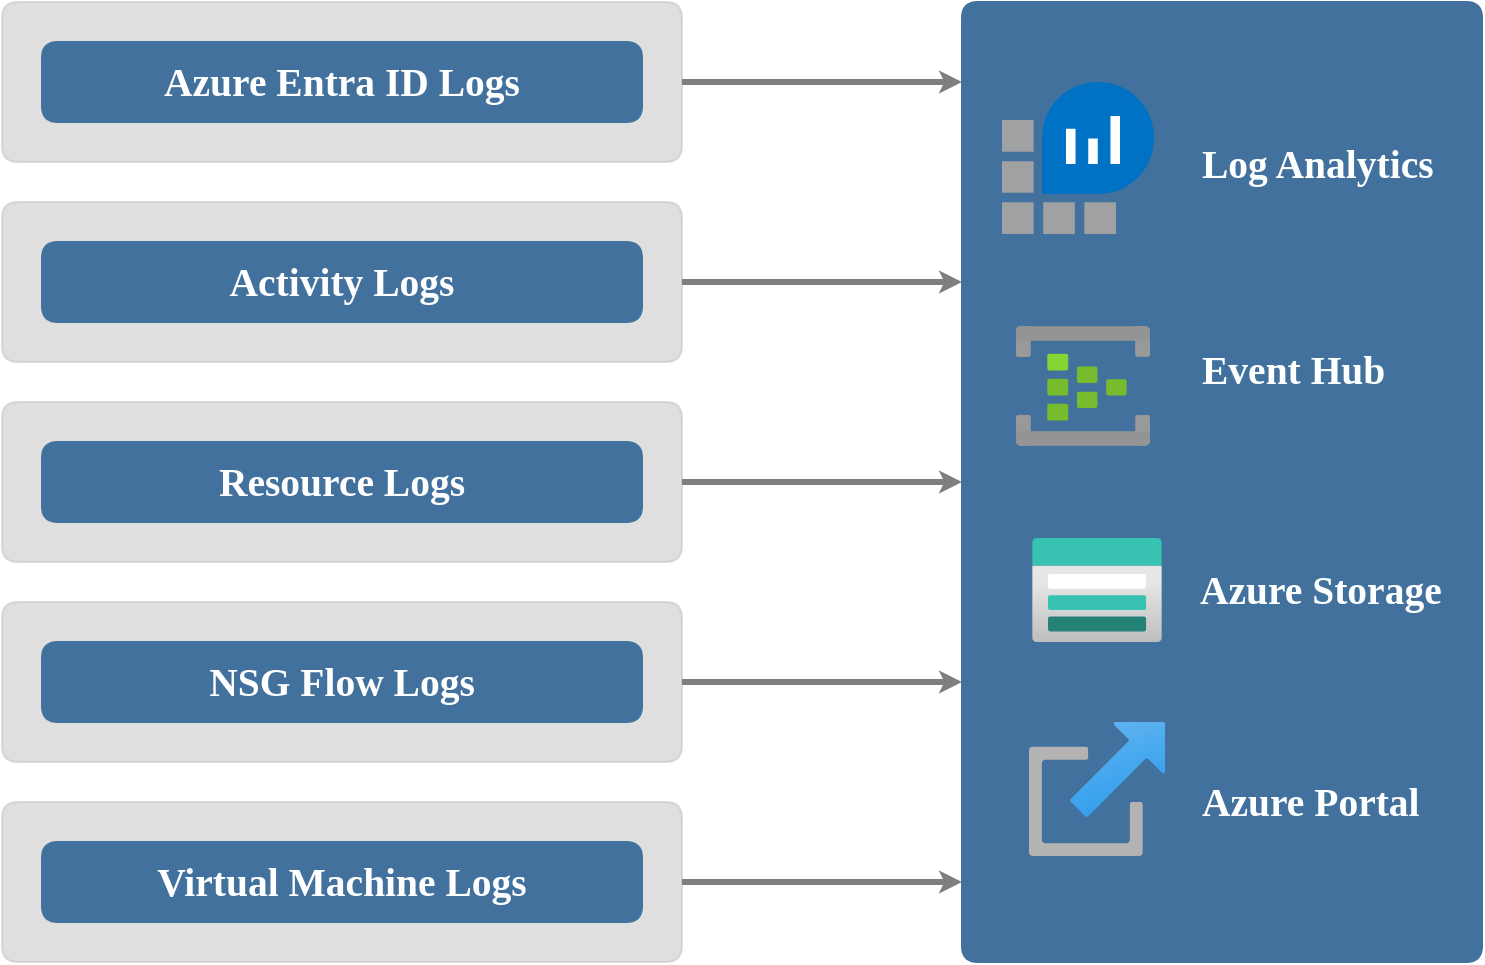 <mxfile version="24.0.4" type="device">
  <diagram name="logs-overview" id="22LjNMJfSTiD55XzmKw0">
    <mxGraphModel dx="1434" dy="836" grid="0" gridSize="10" guides="1" tooltips="1" connect="1" arrows="1" fold="1" page="0" pageScale="1" pageWidth="850" pageHeight="1100" background="#ffffff" math="0" shadow="0">
      <root>
        <mxCell id="0" />
        <mxCell id="1" parent="0" />
        <UserObject label="" tags="Background" id="Kap4E7lw-3v1DqWNah58-1">
          <mxCell style="vsdxID=7572;rotation=270;fillColor=#bfbfbf;gradientColor=none;fillOpacity=50;strokeOpacity=50;shape=stencil(nZFLDsIwDERP4y0KyQKxLuUCnCAihliEpEpL+ZyetANS6YJFs7JnXmxpTKZqvW2YtGq7nC58F9d5MjvSWqLnLF2pyNRkqlPKfM7pFh36xhZSq1Fhhz/rgdbK5uNBXgxts9r+PjAYck39sPwBVMF6foYp9HugQeIE/ZqL4D/oQnC2vhRjPAhOQkC6U38eZ5FwClO/AQ==);strokeColor=#bfbfbf;points=[];labelBackgroundColor=none;rounded=1;html=1;whiteSpace=wrap;" vertex="1" parent="1">
            <mxGeometry x="150" y="211" width="80" height="340" as="geometry" />
          </mxCell>
        </UserObject>
        <UserObject label="&lt;div style=&quot;font-size: 1px&quot;&gt;&lt;font style=&quot;font-size:19.76px;font-family:Segoe UI Semibold;color:#FFFFFF;direction:ltr;letter-spacing:0px;line-height:120%;opacity:1&quot;&gt;&lt;b&gt;Resource Logs&lt;/b&gt;&lt;/font&gt;&lt;font style=&quot;font-size:19.76px;font-family:Segoe UI Semibold;color:#ffffff;direction:ltr;letter-spacing:0px;line-height:120%;opacity:1&quot;&gt;&lt;b&gt;&lt;br/&gt;&lt;/b&gt;&lt;/font&gt;&lt;/div&gt;" tags="Background" id="Kap4E7lw-3v1DqWNah58-2">
          <mxCell style="verticalAlign=middle;align=center;overflow=width;vsdxID=7573;fillColor=#41719c;gradientColor=none;shape=stencil(nZFLDsIwDERP4y0KyQKxLuUCnCAihliEpEpL+ZyetANS6YJFs7JnXmxpTKZqvW2YtGq7nC58F9d5MjvSWqLnLF2pyNRkqlPKfM7pFh36xhZSq1Fhhz/rgdbK5uNBXgxts9r+PjAYck39sPwBVMF6foYp9HugQeIE/ZqL4D/oQnC2vhRjPAhOQkC6U38eZ5FwClO/AQ==);strokeColor=#41719c;points=[];labelBackgroundColor=none;rounded=1;html=1;whiteSpace=wrap;" vertex="1" parent="1">
            <mxGeometry x="40" y="361" width="300" height="40" as="geometry" />
          </mxCell>
        </UserObject>
        <UserObject label="" tags="Background" id="Kap4E7lw-3v1DqWNah58-3">
          <mxCell style="vsdxID=7575;rotation=270;fillColor=#bfbfbf;gradientColor=none;fillOpacity=50;strokeOpacity=50;shape=stencil(nZFLDsIwDERP4y0KyQKxLuUCnCAihliEpEpL+ZyetANS6YJFs7JnXmxpTKZqvW2YtGq7nC58F9d5MjvSWqLnLF2pyNRkqlPKfM7pFh36xhZSq1Fhhz/rgdbK5uNBXgxts9r+PjAYck39sPwBVMF6foYp9HugQeIE/ZqL4D/oQnC2vhRjPAhOQkC6U38eZ5FwClO/AQ==);strokeColor=#bfbfbf;points=[];labelBackgroundColor=none;rounded=1;html=1;whiteSpace=wrap;" vertex="1" parent="1">
            <mxGeometry x="150" y="111" width="80" height="340" as="geometry" />
          </mxCell>
        </UserObject>
        <UserObject label="&lt;div style=&quot;font-size: 1px&quot;&gt;&lt;font style=&quot;font-size:19.76px;font-family:Segoe UI Semibold;color:#FFFFFF;direction:ltr;letter-spacing:0px;line-height:120%;opacity:1&quot;&gt;&lt;b&gt;Activity Logs&lt;br/&gt;&lt;/b&gt;&lt;/font&gt;&lt;/div&gt;" tags="Background" id="Kap4E7lw-3v1DqWNah58-4">
          <mxCell style="verticalAlign=middle;align=center;overflow=width;vsdxID=7576;fillColor=#41719c;gradientColor=none;shape=stencil(nZFLDsIwDERP4y0KyQKxLuUCnCAihliEpEpL+ZyetANS6YJFs7JnXmxpTKZqvW2YtGq7nC58F9d5MjvSWqLnLF2pyNRkqlPKfM7pFh36xhZSq1Fhhz/rgdbK5uNBXgxts9r+PjAYck39sPwBVMF6foYp9HugQeIE/ZqL4D/oQnC2vhRjPAhOQkC6U38eZ5FwClO/AQ==);strokeColor=#41719c;points=[];labelBackgroundColor=none;rounded=1;html=1;whiteSpace=wrap;" vertex="1" parent="1">
            <mxGeometry x="40" y="261" width="300" height="40" as="geometry" />
          </mxCell>
        </UserObject>
        <UserObject label="" tags="Background" id="Kap4E7lw-3v1DqWNah58-5">
          <mxCell style="vsdxID=7577;rotation=270;fillColor=#bfbfbf;gradientColor=none;fillOpacity=50;strokeOpacity=50;shape=stencil(nZFLDsIwDERP4y0KyQKxLuUCnCAihliEpEpL+ZyetANS6YJFs7JnXmxpTKZqvW2YtGq7nC58F9d5MjvSWqLnLF2pyNRkqlPKfM7pFh36xhZSq1Fhhz/rgdbK5uNBXgxts9r+PjAYck39sPwBVMF6foYp9HugQeIE/ZqL4D/oQnC2vhRjPAhOQkC6U38eZ5FwClO/AQ==);strokeColor=#bfbfbf;points=[];labelBackgroundColor=none;rounded=1;html=1;whiteSpace=wrap;" vertex="1" parent="1">
            <mxGeometry x="150" y="11" width="80" height="340" as="geometry" />
          </mxCell>
        </UserObject>
        <UserObject label="&lt;div style=&quot;font-size: 1px&quot;&gt;&lt;font style=&quot;font-size:19.76px;font-family:Segoe UI Semibold;color:#ffffff;direction:ltr;letter-spacing:0px;line-height:120%;opacity:1&quot;&gt;&lt;b&gt;Azure Entra ID Logs&lt;/b&gt;&lt;/font&gt;&lt;font style=&quot;font-size:19.76px;font-family:Segoe UI Semibold;color:#FFFFFF;direction:ltr;letter-spacing:0px;line-height:120%;opacity:1&quot;&gt;&lt;b&gt;&lt;br&gt;&lt;/b&gt;&lt;/font&gt;&lt;/div&gt;" tags="Background" id="Kap4E7lw-3v1DqWNah58-6">
          <mxCell style="verticalAlign=middle;align=center;overflow=width;vsdxID=7578;fillColor=#41719c;gradientColor=none;shape=stencil(nZFLDsIwDERP4y0KyQKxLuUCnCAihliEpEpL+ZyetANS6YJFs7JnXmxpTKZqvW2YtGq7nC58F9d5MjvSWqLnLF2pyNRkqlPKfM7pFh36xhZSq1Fhhz/rgdbK5uNBXgxts9r+PjAYck39sPwBVMF6foYp9HugQeIE/ZqL4D/oQnC2vhRjPAhOQkC6U38eZ5FwClO/AQ==);strokeColor=#41719c;points=[];labelBackgroundColor=none;rounded=1;html=1;whiteSpace=wrap;" vertex="1" parent="1">
            <mxGeometry x="40" y="161" width="300" height="40" as="geometry" />
          </mxCell>
        </UserObject>
        <UserObject label="" tags="Background" id="Kap4E7lw-3v1DqWNah58-7">
          <mxCell style="vsdxID=7580;rotation=270;fillColor=#41719c;gradientColor=none;shape=stencil(nZFLDsIwDERP4y0KyQKxLuUCnCAihliEpEpL+ZyetANS6YJFs7JnXmxpTKZqvW2YtGq7nC58F9d5MjvSWqLnLF2pyNRkqlPKfM7pFh36xhZSq1Fhhz/rgdbK5uNBXgxts9r+PjAYck39sPwBVMF6foYp9HugQeIE/ZqL4D/oQnC2vhRjPAhOQkC6U38eZ5FwClO/AQ==);strokeColor=#41719c;points=[];labelBackgroundColor=none;rounded=1;html=1;whiteSpace=wrap;" vertex="1" parent="1">
            <mxGeometry x="390" y="251" width="480" height="260" as="geometry" />
          </mxCell>
        </UserObject>
        <UserObject label="" tags="Background" id="Kap4E7lw-3v1DqWNah58-15">
          <mxCell style="vsdxID=7588;fillColor=none;gradientColor=none;strokeColor=none;spacingTop=-3;spacingBottom=-3;spacingLeft=-3;spacingRight=-3;points=[];labelBackgroundColor=none;rounded=0;html=1;whiteSpace=wrap;" vertex="1" parent="1">
            <mxGeometry x="520" y="181" width="77" height="77" as="geometry" />
          </mxCell>
        </UserObject>
        <mxCell id="Kap4E7lw-3v1DqWNah58-16" style="vsdxID=7589;fillColor=none;gradientColor=none;strokeColor=none;spacingTop=-3;spacingBottom=-3;spacingLeft=-3;spacingRight=-3;points=[];labelBackgroundColor=none;rounded=0;html=1;whiteSpace=wrap;" vertex="1" parent="Kap4E7lw-3v1DqWNah58-15">
          <mxGeometry width="77" height="77" as="geometry" />
        </mxCell>
        <mxCell id="Kap4E7lw-3v1DqWNah58-17" style="vsdxID=7590;fillColor=#a0a1a2;gradientColor=none;shape=stencil(pZTdDsIgDIWfhlvS0cTN6znfY8mYI86xsPn39g6JYUpEwLu2nANfgZRgOXX1yAmDaVbyyK+imTuCO8KYGDquxLxEBCuCZSsVPyh5HhqTj7VW6ugkL3qHm/GBdjC4mww3NMuelb0R92JYiVlO8+I/wwZpsf1ugHSxg+JrFGKYo8S2EsAcJYbQ5nJGdRrOHG3IwHMnkCp1MN6btA8cyG2/T7LBS+8CRcp/NGyXA/lfxyfKvfQuTKTcgVkCO5Va0fdmqK3XP6fYUjITEKsH);strokeColor=none;strokeWidth=17;spacingTop=-3;spacingBottom=-3;spacingLeft=-3;spacingRight=-3;points=[];labelBackgroundColor=none;rounded=0;html=1;whiteSpace=wrap;" vertex="1" parent="Kap4E7lw-3v1DqWNah58-16">
          <mxGeometry y="19" width="57" height="57" as="geometry" />
        </mxCell>
        <mxCell id="Kap4E7lw-3v1DqWNah58-18" style="vsdxID=7591;fillColor=#0072c6;gradientColor=none;shape=stencil(fZLdDoMgDIWfhlsDbRbjtXPvYSZOMqcGdcO3n6T+ABrvWvgO7SllmPZV3kkGvB90+5Y/VQwVwzsDUE0ltRrmiGHGMC1bLV+6HZuC8i63pI0+7de+YEh341YCfKKUsgeRz1ETKugSIOJiwYXLcwNeOsFBYNAn0Cu/FKxV47Tmdyb4BXq7ZEMfcRwlie9jVWxOtoPViyNavezMqZuw7I4f52mOVSZ/pgYDq3jyY5dT8cg52FeiVHVNG+Xehys0H9H6YfYH);strokeColor=none;strokeWidth=17;spacingTop=-3;spacingBottom=-3;spacingLeft=-3;spacingRight=-3;points=[];labelBackgroundColor=none;rounded=0;html=1;whiteSpace=wrap;" vertex="1" parent="Kap4E7lw-3v1DqWNah58-16">
          <mxGeometry x="20" width="56" height="56" as="geometry" />
        </mxCell>
        <mxCell id="Kap4E7lw-3v1DqWNah58-19" style="vsdxID=7592;fillColor=#FFFFFF;gradientColor=none;shape=stencil(pZPdDoMgDIWfhlsCRZF7597DRJxkTgzqft5+MrJMZoZT79rynea0pIilXZW3EgHpeqPP8qaKvkLsgABUU0mj+jFCLEMsLbWRJ6OHpnB5m1vSRhd9tR3uTkesAsjDZcAxT16Vo4Nr1UxgmmAe7xNQQn7jZCu6YGMB9jcSUUyFJ4jC3WOBBewTBEedG1qJL9j5Q+BvSABm/q8G7Ly9bkCDY85NrMS3w2PwOadS1bW7xun79/mNJXe6LHsC);strokeColor=none;strokeWidth=17;spacingTop=-3;spacingBottom=-3;spacingLeft=-3;spacingRight=-3;points=[];labelBackgroundColor=none;rounded=0;html=1;whiteSpace=wrap;" vertex="1" parent="Kap4E7lw-3v1DqWNah58-16">
          <mxGeometry x="32" y="17" width="27" height="24" as="geometry" />
        </mxCell>
        <UserObject label="&lt;div style=&quot;font-size: 1px&quot;&gt;&lt;p style=&quot;text-align:left;margin-left:0;margin-right:0;margin-top:0px;margin-bottom:0px;text-indent:0;vertical-align:middle;direction:ltr;&quot;&gt;&lt;font style=&quot;font-size:19.76px;font-family:Segoe UI Semibold;color:#feffff;direction:ltr;letter-spacing:0px;line-height:120%;opacity:1&quot;&gt;&lt;b&gt;Azure Portal&lt;br/&gt;&lt;/b&gt;&lt;/font&gt;&lt;/p&gt;&lt;/div&gt;" tags="Background" id="Kap4E7lw-3v1DqWNah58-40">
          <mxCell style="verticalAlign=middle;align=left;overflow=width;vsdxID=7614;fillColor=none;gradientColor=none;shape=stencil(nZBLDoAgDERP0z3SIyjew0SURgSD+Lu9kMZoXLhwN9O+tukAlrNpJg1SzDH4QW/URgNYgZTkjA4UkwJUgGXng+6DX1zLfmoymdXo17xh5zmRJ6Q42BWCfc2oJfdAr+Yv+AP9Cb7OJ3H/2JG1HNGz/84klThPVCc=);strokeColor=none;points=[];labelBackgroundColor=none;rounded=0;html=1;whiteSpace=wrap;" vertex="1" parent="1">
            <mxGeometry x="620" y="521" width="120" height="40" as="geometry" />
          </mxCell>
        </UserObject>
        <UserObject label="&lt;div style=&quot;font-size: 1px&quot;&gt;&lt;p style=&quot;text-align:left;margin-left:0;margin-right:0;margin-top:0px;margin-bottom:0px;text-indent:0;vertical-align:middle;direction:ltr;&quot;&gt;&lt;font style=&quot;font-size:19.76px;font-family:Segoe UI Semibold;color:#feffff;direction:ltr;letter-spacing:0px;line-height:120%;opacity:1&quot;&gt;&lt;b&gt;Azure Storage&lt;br/&gt;&lt;/b&gt;&lt;/font&gt;&lt;/p&gt;&lt;/div&gt;" tags="Background" id="Kap4E7lw-3v1DqWNah58-41">
          <mxCell style="verticalAlign=middle;align=left;overflow=width;vsdxID=7615;fillColor=none;gradientColor=none;shape=stencil(nZBLDoAgDERP0z3SIyjew0SURgSD+Lu9kMZoXLhwN9O+tukAlrNpJg1SzDH4QW/URgNYgZTkjA4UkwJUgGXng+6DX1zLfmoymdXo17xh5zmRJ6Q42BWCfc2oJfdAr+Yv+AP9Cb7OJ3H/2JG1HNGz/84klThPVCc=);strokeColor=none;points=[];labelBackgroundColor=none;rounded=0;html=1;whiteSpace=wrap;" vertex="1" parent="1">
            <mxGeometry x="619" y="412" width="128" height="46" as="geometry" />
          </mxCell>
        </UserObject>
        <UserObject label="&lt;div style=&quot;font-size: 1px&quot;&gt;&lt;p style=&quot;text-align:left;margin-left:0;margin-right:0;margin-top:0px;margin-bottom:0px;text-indent:0;vertical-align:middle;direction:ltr;&quot;&gt;&lt;font style=&quot;font-size:19.76px;font-family:Segoe UI Semibold;color:#feffff;direction:ltr;letter-spacing:0px;line-height:120%;opacity:1&quot;&gt;&lt;b&gt;Event Hub&lt;br/&gt;&lt;/b&gt;&lt;/font&gt;&lt;/p&gt;&lt;/div&gt;" tags="Background" id="Kap4E7lw-3v1DqWNah58-42">
          <mxCell style="verticalAlign=middle;align=left;overflow=width;vsdxID=7616;fillColor=none;gradientColor=none;shape=stencil(nZBLDoAgDERP0z3SIyjew0SURgSD+Lu9kMZoXLhwN9O+tukAlrNpJg1SzDH4QW/URgNYgZTkjA4UkwJUgGXng+6DX1zLfmoymdXo17xh5zmRJ6Q42BWCfc2oJfdAr+Yv+AP9Cb7OJ3H/2JG1HNGz/84klThPVCc=);strokeColor=none;points=[];labelBackgroundColor=none;rounded=0;html=1;whiteSpace=wrap;" vertex="1" parent="1">
            <mxGeometry x="620" y="309" width="120" height="32" as="geometry" />
          </mxCell>
        </UserObject>
        <UserObject label="&lt;div style=&quot;font-size: 1px&quot;&gt;&lt;p style=&quot;text-align:left;margin-left:0;margin-right:0;margin-top:0px;margin-bottom:0px;text-indent:0;vertical-align:middle;direction:ltr;&quot;&gt;&lt;font style=&quot;font-size:19.76px;font-family:Segoe UI Semibold;color:#feffff;direction:ltr;letter-spacing:0px;line-height:120%;opacity:1&quot;&gt;&lt;b&gt;Log Analytics&lt;br/&gt;&lt;/b&gt;&lt;/font&gt;&lt;/p&gt;&lt;/div&gt;" tags="Background" id="Kap4E7lw-3v1DqWNah58-43">
          <mxCell style="verticalAlign=middle;align=left;overflow=width;vsdxID=7617;fillColor=none;gradientColor=none;shape=stencil(nZBLDoAgDERP0z3SIyjew0SURgSD+Lu9kMZoXLhwN9O+tukAlrNpJg1SzDH4QW/URgNYgZTkjA4UkwJUgGXng+6DX1zLfmoymdXo17xh5zmRJ6Q42BWCfc2oJfdAr+Yv+AP9Cb7OJ3H/2JG1HNGz/84klThPVCc=);strokeColor=none;points=[];labelBackgroundColor=none;rounded=0;html=1;whiteSpace=wrap;" vertex="1" parent="1">
            <mxGeometry x="620" y="203" width="120" height="38" as="geometry" />
          </mxCell>
        </UserObject>
        <UserObject label="&lt;div style=&quot;font-size: 1px&quot;&gt;&lt;font style=&quot;font-size:19.76px;font-family:Segoe UI Semibold;color:#FFFFFF;direction:ltr;letter-spacing:0px;line-height:120%;opacity:1&quot;&gt;&lt;i&gt;&lt;b&gt;N&lt;br/&gt;&lt;/b&gt;&lt;/i&gt;&lt;/font&gt;&lt;/div&gt;" tags="Background" id="Kap4E7lw-3v1DqWNah58-44">
          <mxCell style="verticalAlign=middle;align=center;overflow=width;vsdxID=7619;rotation=270;fillColor=#bfbfbf;gradientColor=none;fillOpacity=50;strokeOpacity=50;shape=stencil(nZFLDsIwDERP4y0KyQKxLuUCnCAihliEpEpL+ZyetANS6YJFs7JnXmxpTKZqvW2YtGq7nC58F9d5MjvSWqLnLF2pyNRkqlPKfM7pFh36xhZSq1Fhhz/rgdbK5uNBXgxts9r+PjAYck39sPwBVMF6foYp9HugQeIE/ZqL4D/oQnC2vhRjPAhOQkC6U38eZ5FwClO/AQ==);strokeColor=#bfbfbf;points=[];labelBackgroundColor=none;rounded=1;html=1;whiteSpace=wrap;" vertex="1" parent="1">
            <mxGeometry x="150" y="311" width="80" height="340" as="geometry" />
          </mxCell>
        </UserObject>
        <UserObject label="&lt;div style=&quot;font-size: 1px&quot;&gt;&lt;font style=&quot;font-size:19.76px;font-family:Segoe UI Semibold;color:#FFFFFF;direction:ltr;letter-spacing:0px;line-height:120%;opacity:1&quot;&gt;&lt;b&gt;NSG Flow Logs&lt;/b&gt;&lt;/font&gt;&lt;font style=&quot;font-size:19.76px;font-family:Segoe UI Semibold;color:#ffffff;direction:ltr;letter-spacing:0px;line-height:120%;opacity:1&quot;&gt;&lt;b&gt;&lt;br/&gt;&lt;/b&gt;&lt;/font&gt;&lt;/div&gt;" tags="Background" id="Kap4E7lw-3v1DqWNah58-45">
          <mxCell style="verticalAlign=middle;align=center;overflow=width;vsdxID=7620;fillColor=#41719c;gradientColor=none;shape=stencil(nZFLDsIwDERP4y0KyQKxLuUCnCAihliEpEpL+ZyetANS6YJFs7JnXmxpTKZqvW2YtGq7nC58F9d5MjvSWqLnLF2pyNRkqlPKfM7pFh36xhZSq1Fhhz/rgdbK5uNBXgxts9r+PjAYck39sPwBVMF6foYp9HugQeIE/ZqL4D/oQnC2vhRjPAhOQkC6U38eZ5FwClO/AQ==);strokeColor=#41719c;points=[];labelBackgroundColor=none;rounded=1;html=1;whiteSpace=wrap;" vertex="1" parent="1">
            <mxGeometry x="40" y="461" width="300" height="40" as="geometry" />
          </mxCell>
        </UserObject>
        <UserObject label="&lt;div style=&quot;font-size: 1px&quot;&gt;&lt;font style=&quot;font-size:19.76px;font-family:Segoe UI Semibold;color:#FFFFFF;direction:ltr;letter-spacing:0px;line-height:120%;opacity:1&quot;&gt;&lt;i&gt;&lt;b&gt;N&lt;br/&gt;&lt;/b&gt;&lt;/i&gt;&lt;/font&gt;&lt;/div&gt;" tags="Background" id="Kap4E7lw-3v1DqWNah58-46">
          <mxCell style="verticalAlign=middle;align=center;overflow=width;vsdxID=7623;rotation=270;fillColor=#bfbfbf;gradientColor=none;fillOpacity=50;strokeOpacity=50;shape=stencil(nZFLDsIwDERP4y0KyQKxLuUCnCAihliEpEpL+ZyetANS6YJFs7JnXmxpTKZqvW2YtGq7nC58F9d5MjvSWqLnLF2pyNRkqlPKfM7pFh36xhZSq1Fhhz/rgdbK5uNBXgxts9r+PjAYck39sPwBVMF6foYp9HugQeIE/ZqL4D/oQnC2vhRjPAhOQkC6U38eZ5FwClO/AQ==);strokeColor=#bfbfbf;points=[];labelBackgroundColor=none;rounded=1;html=1;whiteSpace=wrap;" vertex="1" parent="1">
            <mxGeometry x="150" y="411" width="80" height="340" as="geometry" />
          </mxCell>
        </UserObject>
        <UserObject label="&lt;div style=&quot;font-size: 1px&quot;&gt;&lt;font style=&quot;font-size:19.76px;font-family:Segoe UI Semibold;color:#FFFFFF;direction:ltr;letter-spacing:0px;line-height:120%;opacity:1&quot;&gt;&lt;b&gt;Virtual Machine Logs&lt;/b&gt;&lt;/font&gt;&lt;font style=&quot;font-size:19.76px;font-family:Segoe UI Semibold;color:#ffffff;direction:ltr;letter-spacing:0px;line-height:120%;opacity:1&quot;&gt;&lt;b&gt;&lt;br/&gt;&lt;/b&gt;&lt;/font&gt;&lt;/div&gt;" tags="Background" id="Kap4E7lw-3v1DqWNah58-47">
          <mxCell style="verticalAlign=middle;align=center;overflow=width;vsdxID=7624;fillColor=#41719c;gradientColor=none;shape=stencil(nZFLDsIwDERP4y0KyQKxLuUCnCAihliEpEpL+ZyetANS6YJFs7JnXmxpTKZqvW2YtGq7nC58F9d5MjvSWqLnLF2pyNRkqlPKfM7pFh36xhZSq1Fhhz/rgdbK5uNBXgxts9r+PjAYck39sPwBVMF6foYp9HugQeIE/ZqL4D/oQnC2vhRjPAhOQkC6U38eZ5FwClO/AQ==);strokeColor=#41719c;points=[];labelBackgroundColor=none;rounded=1;html=1;whiteSpace=wrap;" vertex="1" parent="1">
            <mxGeometry x="40" y="561" width="300" height="40" as="geometry" />
          </mxCell>
        </UserObject>
        <UserObject label="" tags="Background" id="Kap4E7lw-3v1DqWNah58-48">
          <mxCell style="vsdxID=7579;edgeStyle=none;startArrow=classic;endArrow=none;startSize=2;endSize=2;strokeWidth=3;strokeColor=#7f7f7f;spacingTop=0;spacingBottom=0;spacingLeft=0;spacingRight=0;verticalAlign=middle;html=1;labelBackgroundColor=#FFFFFF;rounded=0;" edge="1" parent="1">
            <mxGeometry relative="1" as="geometry">
              <Array as="points" />
              <mxPoint x="500" y="181" as="sourcePoint" />
              <mxPoint x="360" y="181" as="targetPoint" />
            </mxGeometry>
          </mxCell>
        </UserObject>
        <UserObject label="" tags="Background" id="Kap4E7lw-3v1DqWNah58-49">
          <mxCell style="vsdxID=7612;edgeStyle=none;startArrow=classic;endArrow=none;startSize=2;endSize=2;strokeWidth=3;strokeColor=#7f7f7f;spacingTop=0;spacingBottom=0;spacingLeft=0;spacingRight=0;verticalAlign=middle;html=1;labelBackgroundColor=#FFFFFF;rounded=0;" edge="1" parent="1">
            <mxGeometry relative="1" as="geometry">
              <Array as="points" />
              <mxPoint x="500" y="281" as="sourcePoint" />
              <mxPoint x="360" y="281" as="targetPoint" />
            </mxGeometry>
          </mxCell>
        </UserObject>
        <UserObject label="" tags="Background" id="Kap4E7lw-3v1DqWNah58-50">
          <mxCell style="vsdxID=7613;edgeStyle=none;startArrow=classic;endArrow=none;startSize=2;endSize=2;strokeWidth=3;strokeColor=#7f7f7f;spacingTop=0;spacingBottom=0;spacingLeft=0;spacingRight=0;verticalAlign=middle;html=1;labelBackgroundColor=#FFFFFF;rounded=0;" edge="1" parent="1">
            <mxGeometry relative="1" as="geometry">
              <Array as="points" />
              <mxPoint x="500" y="381" as="sourcePoint" />
              <mxPoint x="360" y="381" as="targetPoint" />
            </mxGeometry>
          </mxCell>
        </UserObject>
        <UserObject label="" tags="Background" id="Kap4E7lw-3v1DqWNah58-51">
          <mxCell style="vsdxID=7621;edgeStyle=none;startArrow=classic;endArrow=none;startSize=2;endSize=2;strokeWidth=3;strokeColor=#7f7f7f;spacingTop=0;spacingBottom=0;spacingLeft=0;spacingRight=0;verticalAlign=middle;html=1;labelBackgroundColor=#FFFFFF;rounded=0;" edge="1" parent="1">
            <mxGeometry relative="1" as="geometry">
              <Array as="points" />
              <mxPoint x="500" y="481" as="sourcePoint" />
              <mxPoint x="360" y="481" as="targetPoint" />
            </mxGeometry>
          </mxCell>
        </UserObject>
        <UserObject label="" tags="Background" id="Kap4E7lw-3v1DqWNah58-52">
          <mxCell style="vsdxID=7625;edgeStyle=none;startArrow=classic;endArrow=none;startSize=2;endSize=2;strokeWidth=3;strokeColor=#7f7f7f;spacingTop=0;spacingBottom=0;spacingLeft=0;spacingRight=0;verticalAlign=middle;html=1;labelBackgroundColor=#FFFFFF;rounded=0;" edge="1" parent="1">
            <mxGeometry relative="1" as="geometry">
              <Array as="points" />
              <mxPoint x="500" y="581" as="sourcePoint" />
              <mxPoint x="360" y="581" as="targetPoint" />
            </mxGeometry>
          </mxCell>
        </UserObject>
        <mxCell id="Kap4E7lw-3v1DqWNah58-53" value="" style="image;aspect=fixed;html=1;points=[];align=center;fontSize=12;image=img/lib/azure2/iot/Event_Hubs.svg;" vertex="1" parent="1">
          <mxGeometry x="527" y="303" width="67" height="60" as="geometry" />
        </mxCell>
        <mxCell id="Kap4E7lw-3v1DqWNah58-54" value="" style="image;aspect=fixed;html=1;points=[];align=center;fontSize=12;image=img/lib/azure2/storage/Storage_Accounts.svg;" vertex="1" parent="1">
          <mxGeometry x="535" y="409" width="65" height="52" as="geometry" />
        </mxCell>
        <mxCell id="Kap4E7lw-3v1DqWNah58-56" value="" style="image;aspect=fixed;html=1;points=[];align=center;fontSize=12;image=img/lib/azure2/general/Launch_Portal.svg;" vertex="1" parent="1">
          <mxGeometry x="533.5" y="501" width="68" height="67" as="geometry" />
        </mxCell>
      </root>
    </mxGraphModel>
  </diagram>
</mxfile>
